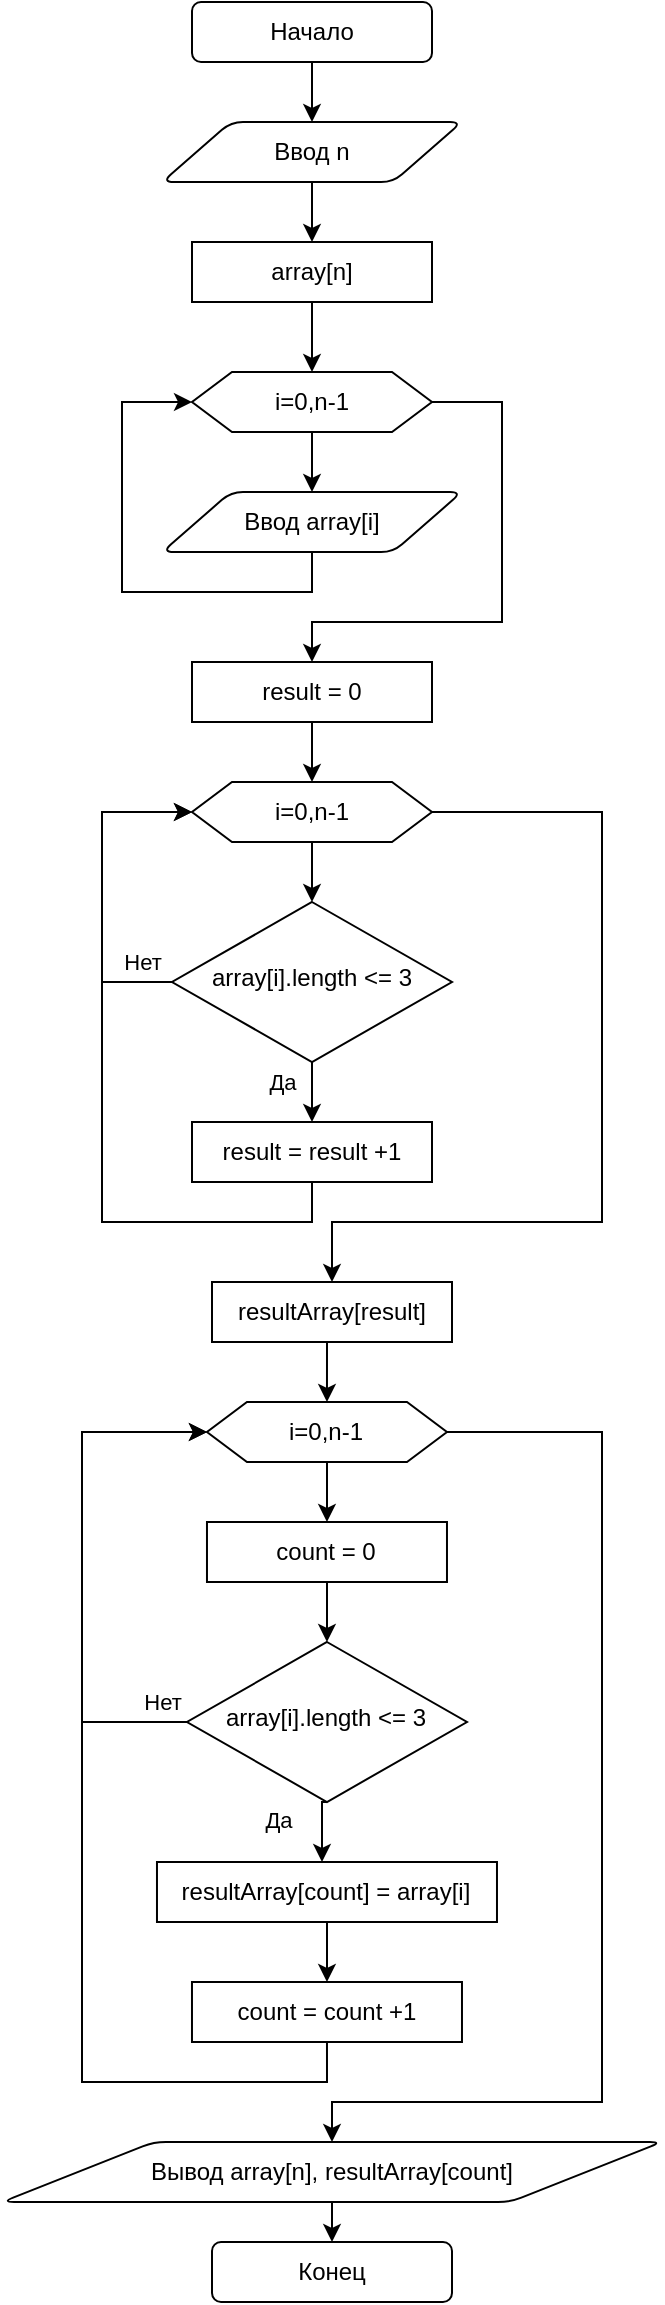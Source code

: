 <mxfile version="21.0.2" type="github"><diagram id="C5RBs43oDa-KdzZeNtuy" name="Page-1"><mxGraphModel dx="1980" dy="1096" grid="1" gridSize="10" guides="1" tooltips="1" connect="1" arrows="1" fold="1" page="1" pageScale="1" pageWidth="827" pageHeight="1169" math="0" shadow="0"><root><mxCell id="WIyWlLk6GJQsqaUBKTNV-0"/><mxCell id="WIyWlLk6GJQsqaUBKTNV-1" parent="WIyWlLk6GJQsqaUBKTNV-0"/><mxCell id="5e2wvjzSIYWeb9-UaOTr-49" style="edgeStyle=orthogonalEdgeStyle;rounded=0;orthogonalLoop=1;jettySize=auto;html=1;entryX=0.5;entryY=0;entryDx=0;entryDy=0;" edge="1" parent="WIyWlLk6GJQsqaUBKTNV-1" source="WIyWlLk6GJQsqaUBKTNV-3" target="5e2wvjzSIYWeb9-UaOTr-0"><mxGeometry relative="1" as="geometry"/></mxCell><mxCell id="WIyWlLk6GJQsqaUBKTNV-3" value="Начало" style="rounded=1;whiteSpace=wrap;html=1;fontSize=12;glass=0;strokeWidth=1;shadow=0;" parent="WIyWlLk6GJQsqaUBKTNV-1" vertex="1"><mxGeometry x="355" width="120" height="30" as="geometry"/></mxCell><mxCell id="5e2wvjzSIYWeb9-UaOTr-41" value="Да" style="edgeStyle=orthogonalEdgeStyle;rounded=0;orthogonalLoop=1;jettySize=auto;html=1;" edge="1" parent="WIyWlLk6GJQsqaUBKTNV-1" source="WIyWlLk6GJQsqaUBKTNV-6" target="5e2wvjzSIYWeb9-UaOTr-38"><mxGeometry x="0.2" y="-15" relative="1" as="geometry"><mxPoint as="offset"/></mxGeometry></mxCell><mxCell id="5e2wvjzSIYWeb9-UaOTr-60" value="Нет" style="edgeStyle=orthogonalEdgeStyle;rounded=0;orthogonalLoop=1;jettySize=auto;html=1;exitX=0;exitY=0.5;exitDx=0;exitDy=0;entryX=0;entryY=0.5;entryDx=0;entryDy=0;" edge="1" parent="WIyWlLk6GJQsqaUBKTNV-1" source="WIyWlLk6GJQsqaUBKTNV-6" target="5e2wvjzSIYWeb9-UaOTr-15"><mxGeometry x="-0.818" y="-10" relative="1" as="geometry"><Array as="points"><mxPoint x="310" y="490"/><mxPoint x="310" y="405"/></Array><mxPoint as="offset"/></mxGeometry></mxCell><mxCell id="WIyWlLk6GJQsqaUBKTNV-6" value="array[i].length &amp;lt;= 3" style="rhombus;whiteSpace=wrap;html=1;shadow=0;fontFamily=Helvetica;fontSize=12;align=center;strokeWidth=1;spacing=6;spacingTop=-4;" parent="WIyWlLk6GJQsqaUBKTNV-1" vertex="1"><mxGeometry x="345" y="450" width="140" height="80" as="geometry"/></mxCell><mxCell id="5e2wvjzSIYWeb9-UaOTr-50" value="" style="edgeStyle=orthogonalEdgeStyle;rounded=0;orthogonalLoop=1;jettySize=auto;html=1;" edge="1" parent="WIyWlLk6GJQsqaUBKTNV-1" source="5e2wvjzSIYWeb9-UaOTr-0" target="5e2wvjzSIYWeb9-UaOTr-7"><mxGeometry relative="1" as="geometry"/></mxCell><mxCell id="5e2wvjzSIYWeb9-UaOTr-0" value="Ввод n" style="shape=parallelogram;html=1;strokeWidth=1;perimeter=parallelogramPerimeter;whiteSpace=wrap;rounded=1;arcSize=12;size=0.23;" vertex="1" parent="WIyWlLk6GJQsqaUBKTNV-1"><mxGeometry x="340" y="60" width="150" height="30" as="geometry"/></mxCell><mxCell id="5e2wvjzSIYWeb9-UaOTr-53" style="edgeStyle=orthogonalEdgeStyle;rounded=0;orthogonalLoop=1;jettySize=auto;html=1;exitX=0.5;exitY=1;exitDx=0;exitDy=0;" edge="1" parent="WIyWlLk6GJQsqaUBKTNV-1" source="5e2wvjzSIYWeb9-UaOTr-2" target="5e2wvjzSIYWeb9-UaOTr-6"><mxGeometry relative="1" as="geometry"/></mxCell><mxCell id="5e2wvjzSIYWeb9-UaOTr-55" style="edgeStyle=orthogonalEdgeStyle;rounded=0;orthogonalLoop=1;jettySize=auto;html=1;exitX=1;exitY=0.5;exitDx=0;exitDy=0;" edge="1" parent="WIyWlLk6GJQsqaUBKTNV-1" source="5e2wvjzSIYWeb9-UaOTr-2" target="5e2wvjzSIYWeb9-UaOTr-12"><mxGeometry relative="1" as="geometry"><Array as="points"><mxPoint x="510" y="200"/><mxPoint x="510" y="310"/><mxPoint x="415" y="310"/></Array></mxGeometry></mxCell><mxCell id="5e2wvjzSIYWeb9-UaOTr-2" value="i=0,n-1" style="shape=hexagon;perimeter=hexagonPerimeter2;whiteSpace=wrap;html=1;fixedSize=1;" vertex="1" parent="WIyWlLk6GJQsqaUBKTNV-1"><mxGeometry x="355" y="185" width="120" height="30" as="geometry"/></mxCell><mxCell id="5e2wvjzSIYWeb9-UaOTr-54" style="edgeStyle=orthogonalEdgeStyle;rounded=0;orthogonalLoop=1;jettySize=auto;html=1;exitX=0.5;exitY=1;exitDx=0;exitDy=0;entryX=0;entryY=0.5;entryDx=0;entryDy=0;" edge="1" parent="WIyWlLk6GJQsqaUBKTNV-1" source="5e2wvjzSIYWeb9-UaOTr-6" target="5e2wvjzSIYWeb9-UaOTr-2"><mxGeometry relative="1" as="geometry"><Array as="points"><mxPoint x="415" y="295"/><mxPoint x="320" y="295"/><mxPoint x="320" y="200"/></Array></mxGeometry></mxCell><mxCell id="5e2wvjzSIYWeb9-UaOTr-6" value="Ввод array[i]" style="shape=parallelogram;html=1;strokeWidth=1;perimeter=parallelogramPerimeter;whiteSpace=wrap;rounded=1;arcSize=12;size=0.23;" vertex="1" parent="WIyWlLk6GJQsqaUBKTNV-1"><mxGeometry x="340" y="245" width="150" height="30" as="geometry"/></mxCell><mxCell id="5e2wvjzSIYWeb9-UaOTr-52" style="edgeStyle=orthogonalEdgeStyle;rounded=0;orthogonalLoop=1;jettySize=auto;html=1;exitX=0.5;exitY=1;exitDx=0;exitDy=0;" edge="1" parent="WIyWlLk6GJQsqaUBKTNV-1" source="5e2wvjzSIYWeb9-UaOTr-7" target="5e2wvjzSIYWeb9-UaOTr-2"><mxGeometry relative="1" as="geometry"/></mxCell><mxCell id="5e2wvjzSIYWeb9-UaOTr-7" value="array[n]" style="rounded=0;whiteSpace=wrap;html=1;" vertex="1" parent="WIyWlLk6GJQsqaUBKTNV-1"><mxGeometry x="355" y="120" width="120" height="30" as="geometry"/></mxCell><mxCell id="5e2wvjzSIYWeb9-UaOTr-56" style="edgeStyle=orthogonalEdgeStyle;rounded=0;orthogonalLoop=1;jettySize=auto;html=1;exitX=0.5;exitY=1;exitDx=0;exitDy=0;entryX=0.5;entryY=0;entryDx=0;entryDy=0;" edge="1" parent="WIyWlLk6GJQsqaUBKTNV-1" source="5e2wvjzSIYWeb9-UaOTr-12" target="5e2wvjzSIYWeb9-UaOTr-15"><mxGeometry relative="1" as="geometry"/></mxCell><mxCell id="5e2wvjzSIYWeb9-UaOTr-12" value="result = 0" style="rounded=0;whiteSpace=wrap;html=1;" vertex="1" parent="WIyWlLk6GJQsqaUBKTNV-1"><mxGeometry x="355" y="330" width="120" height="30" as="geometry"/></mxCell><mxCell id="5e2wvjzSIYWeb9-UaOTr-57" style="edgeStyle=orthogonalEdgeStyle;rounded=0;orthogonalLoop=1;jettySize=auto;html=1;exitX=1;exitY=0.5;exitDx=0;exitDy=0;entryX=0.5;entryY=0;entryDx=0;entryDy=0;" edge="1" parent="WIyWlLk6GJQsqaUBKTNV-1" source="5e2wvjzSIYWeb9-UaOTr-15" target="5e2wvjzSIYWeb9-UaOTr-23"><mxGeometry relative="1" as="geometry"><Array as="points"><mxPoint x="560" y="405"/><mxPoint x="560" y="610"/><mxPoint x="425" y="610"/></Array></mxGeometry></mxCell><mxCell id="5e2wvjzSIYWeb9-UaOTr-58" style="edgeStyle=orthogonalEdgeStyle;rounded=0;orthogonalLoop=1;jettySize=auto;html=1;exitX=0.5;exitY=1;exitDx=0;exitDy=0;entryX=0.5;entryY=0;entryDx=0;entryDy=0;" edge="1" parent="WIyWlLk6GJQsqaUBKTNV-1" source="5e2wvjzSIYWeb9-UaOTr-15" target="WIyWlLk6GJQsqaUBKTNV-6"><mxGeometry relative="1" as="geometry"/></mxCell><mxCell id="5e2wvjzSIYWeb9-UaOTr-15" value="i=0,n-1" style="shape=hexagon;perimeter=hexagonPerimeter2;whiteSpace=wrap;html=1;fixedSize=1;" vertex="1" parent="WIyWlLk6GJQsqaUBKTNV-1"><mxGeometry x="355" y="390" width="120" height="30" as="geometry"/></mxCell><mxCell id="5e2wvjzSIYWeb9-UaOTr-61" style="edgeStyle=orthogonalEdgeStyle;rounded=0;orthogonalLoop=1;jettySize=auto;html=1;exitX=0.5;exitY=1;exitDx=0;exitDy=0;entryX=0.5;entryY=0;entryDx=0;entryDy=0;" edge="1" parent="WIyWlLk6GJQsqaUBKTNV-1" source="5e2wvjzSIYWeb9-UaOTr-23" target="5e2wvjzSIYWeb9-UaOTr-32"><mxGeometry relative="1" as="geometry"/></mxCell><mxCell id="5e2wvjzSIYWeb9-UaOTr-23" value="resultArray[result]" style="rounded=0;whiteSpace=wrap;html=1;" vertex="1" parent="WIyWlLk6GJQsqaUBKTNV-1"><mxGeometry x="365" y="640" width="120" height="30" as="geometry"/></mxCell><mxCell id="5e2wvjzSIYWeb9-UaOTr-63" value="Да" style="edgeStyle=orthogonalEdgeStyle;rounded=0;orthogonalLoop=1;jettySize=auto;html=1;exitX=0.5;exitY=1;exitDx=0;exitDy=0;" edge="1" parent="WIyWlLk6GJQsqaUBKTNV-1" source="5e2wvjzSIYWeb9-UaOTr-31"><mxGeometry x="-0.333" y="-22" relative="1" as="geometry"><mxPoint x="420" y="930" as="targetPoint"/><mxPoint as="offset"/></mxGeometry></mxCell><mxCell id="5e2wvjzSIYWeb9-UaOTr-65" value="Нет" style="edgeStyle=orthogonalEdgeStyle;rounded=0;orthogonalLoop=1;jettySize=auto;html=1;exitX=0;exitY=0.5;exitDx=0;exitDy=0;entryX=0;entryY=0.5;entryDx=0;entryDy=0;" edge="1" parent="WIyWlLk6GJQsqaUBKTNV-1" source="5e2wvjzSIYWeb9-UaOTr-31" target="5e2wvjzSIYWeb9-UaOTr-32"><mxGeometry x="-0.904" y="-10" relative="1" as="geometry"><mxPoint x="360" y="710" as="targetPoint"/><Array as="points"><mxPoint x="300" y="860"/><mxPoint x="300" y="715"/></Array><mxPoint as="offset"/></mxGeometry></mxCell><mxCell id="5e2wvjzSIYWeb9-UaOTr-31" value="array[i].length &amp;lt;= 3" style="rhombus;whiteSpace=wrap;html=1;shadow=0;fontFamily=Helvetica;fontSize=12;align=center;strokeWidth=1;spacing=6;spacingTop=-4;" vertex="1" parent="WIyWlLk6GJQsqaUBKTNV-1"><mxGeometry x="352.49" y="820" width="140" height="80" as="geometry"/></mxCell><mxCell id="5e2wvjzSIYWeb9-UaOTr-68" style="edgeStyle=orthogonalEdgeStyle;rounded=0;orthogonalLoop=1;jettySize=auto;html=1;exitX=0.5;exitY=1;exitDx=0;exitDy=0;entryX=0.5;entryY=0;entryDx=0;entryDy=0;" edge="1" parent="WIyWlLk6GJQsqaUBKTNV-1" source="5e2wvjzSIYWeb9-UaOTr-32" target="5e2wvjzSIYWeb9-UaOTr-67"><mxGeometry relative="1" as="geometry"/></mxCell><mxCell id="5e2wvjzSIYWeb9-UaOTr-77" style="edgeStyle=orthogonalEdgeStyle;rounded=0;orthogonalLoop=1;jettySize=auto;html=1;entryX=0.5;entryY=0;entryDx=0;entryDy=0;" edge="1" parent="WIyWlLk6GJQsqaUBKTNV-1" source="5e2wvjzSIYWeb9-UaOTr-32" target="5e2wvjzSIYWeb9-UaOTr-74"><mxGeometry relative="1" as="geometry"><Array as="points"><mxPoint x="560" y="715"/><mxPoint x="560" y="1050"/><mxPoint x="425" y="1050"/></Array></mxGeometry></mxCell><mxCell id="5e2wvjzSIYWeb9-UaOTr-32" value="i=0,n-1" style="shape=hexagon;perimeter=hexagonPerimeter2;whiteSpace=wrap;html=1;fixedSize=1;" vertex="1" parent="WIyWlLk6GJQsqaUBKTNV-1"><mxGeometry x="362.49" y="700" width="120" height="30" as="geometry"/></mxCell><mxCell id="5e2wvjzSIYWeb9-UaOTr-59" style="edgeStyle=orthogonalEdgeStyle;rounded=0;orthogonalLoop=1;jettySize=auto;html=1;exitX=0.5;exitY=1;exitDx=0;exitDy=0;entryX=0;entryY=0.5;entryDx=0;entryDy=0;" edge="1" parent="WIyWlLk6GJQsqaUBKTNV-1" source="5e2wvjzSIYWeb9-UaOTr-38" target="5e2wvjzSIYWeb9-UaOTr-15"><mxGeometry relative="1" as="geometry"><Array as="points"><mxPoint x="415" y="610"/><mxPoint x="310" y="610"/><mxPoint x="310" y="405"/></Array></mxGeometry></mxCell><mxCell id="5e2wvjzSIYWeb9-UaOTr-38" value="result = result&amp;nbsp;+1" style="rounded=0;whiteSpace=wrap;html=1;" vertex="1" parent="WIyWlLk6GJQsqaUBKTNV-1"><mxGeometry x="355" y="560" width="120" height="30" as="geometry"/></mxCell><mxCell id="5e2wvjzSIYWeb9-UaOTr-71" style="edgeStyle=orthogonalEdgeStyle;rounded=0;orthogonalLoop=1;jettySize=auto;html=1;exitX=0.5;exitY=1;exitDx=0;exitDy=0;entryX=0.5;entryY=0;entryDx=0;entryDy=0;" edge="1" parent="WIyWlLk6GJQsqaUBKTNV-1" source="5e2wvjzSIYWeb9-UaOTr-66" target="5e2wvjzSIYWeb9-UaOTr-70"><mxGeometry relative="1" as="geometry"/></mxCell><mxCell id="5e2wvjzSIYWeb9-UaOTr-66" value="resultArray[count] = array[i]" style="rounded=0;whiteSpace=wrap;html=1;" vertex="1" parent="WIyWlLk6GJQsqaUBKTNV-1"><mxGeometry x="337.49" y="930" width="170" height="30" as="geometry"/></mxCell><mxCell id="5e2wvjzSIYWeb9-UaOTr-69" style="edgeStyle=orthogonalEdgeStyle;rounded=0;orthogonalLoop=1;jettySize=auto;html=1;exitX=0.5;exitY=1;exitDx=0;exitDy=0;entryX=0.5;entryY=0;entryDx=0;entryDy=0;" edge="1" parent="WIyWlLk6GJQsqaUBKTNV-1" source="5e2wvjzSIYWeb9-UaOTr-67" target="5e2wvjzSIYWeb9-UaOTr-31"><mxGeometry relative="1" as="geometry"/></mxCell><mxCell id="5e2wvjzSIYWeb9-UaOTr-67" value="count = 0" style="rounded=0;whiteSpace=wrap;html=1;" vertex="1" parent="WIyWlLk6GJQsqaUBKTNV-1"><mxGeometry x="362.49" y="760" width="120" height="30" as="geometry"/></mxCell><mxCell id="5e2wvjzSIYWeb9-UaOTr-72" style="edgeStyle=orthogonalEdgeStyle;rounded=0;orthogonalLoop=1;jettySize=auto;html=1;exitX=0.5;exitY=1;exitDx=0;exitDy=0;entryX=0;entryY=0.5;entryDx=0;entryDy=0;" edge="1" parent="WIyWlLk6GJQsqaUBKTNV-1" source="5e2wvjzSIYWeb9-UaOTr-70" target="5e2wvjzSIYWeb9-UaOTr-32"><mxGeometry relative="1" as="geometry"><Array as="points"><mxPoint x="423" y="1040"/><mxPoint x="300" y="1040"/><mxPoint x="300" y="715"/></Array></mxGeometry></mxCell><mxCell id="5e2wvjzSIYWeb9-UaOTr-70" value="count&amp;nbsp;= count&amp;nbsp;+1" style="rounded=0;whiteSpace=wrap;html=1;" vertex="1" parent="WIyWlLk6GJQsqaUBKTNV-1"><mxGeometry x="354.99" y="990" width="135" height="30" as="geometry"/></mxCell><mxCell id="5e2wvjzSIYWeb9-UaOTr-73" value="Конец" style="rounded=1;whiteSpace=wrap;html=1;fontSize=12;glass=0;strokeWidth=1;shadow=0;" vertex="1" parent="WIyWlLk6GJQsqaUBKTNV-1"><mxGeometry x="365" y="1120" width="120" height="30" as="geometry"/></mxCell><mxCell id="5e2wvjzSIYWeb9-UaOTr-76" style="edgeStyle=orthogonalEdgeStyle;rounded=0;orthogonalLoop=1;jettySize=auto;html=1;exitX=0.5;exitY=1;exitDx=0;exitDy=0;entryX=0.5;entryY=0;entryDx=0;entryDy=0;" edge="1" parent="WIyWlLk6GJQsqaUBKTNV-1" source="5e2wvjzSIYWeb9-UaOTr-74" target="5e2wvjzSIYWeb9-UaOTr-73"><mxGeometry relative="1" as="geometry"/></mxCell><mxCell id="5e2wvjzSIYWeb9-UaOTr-74" value="Вывод array[n], resultArray[count]" style="shape=parallelogram;html=1;strokeWidth=1;perimeter=parallelogramPerimeter;whiteSpace=wrap;rounded=1;arcSize=12;size=0.23;" vertex="1" parent="WIyWlLk6GJQsqaUBKTNV-1"><mxGeometry x="260" y="1070" width="330" height="30" as="geometry"/></mxCell></root></mxGraphModel></diagram></mxfile>